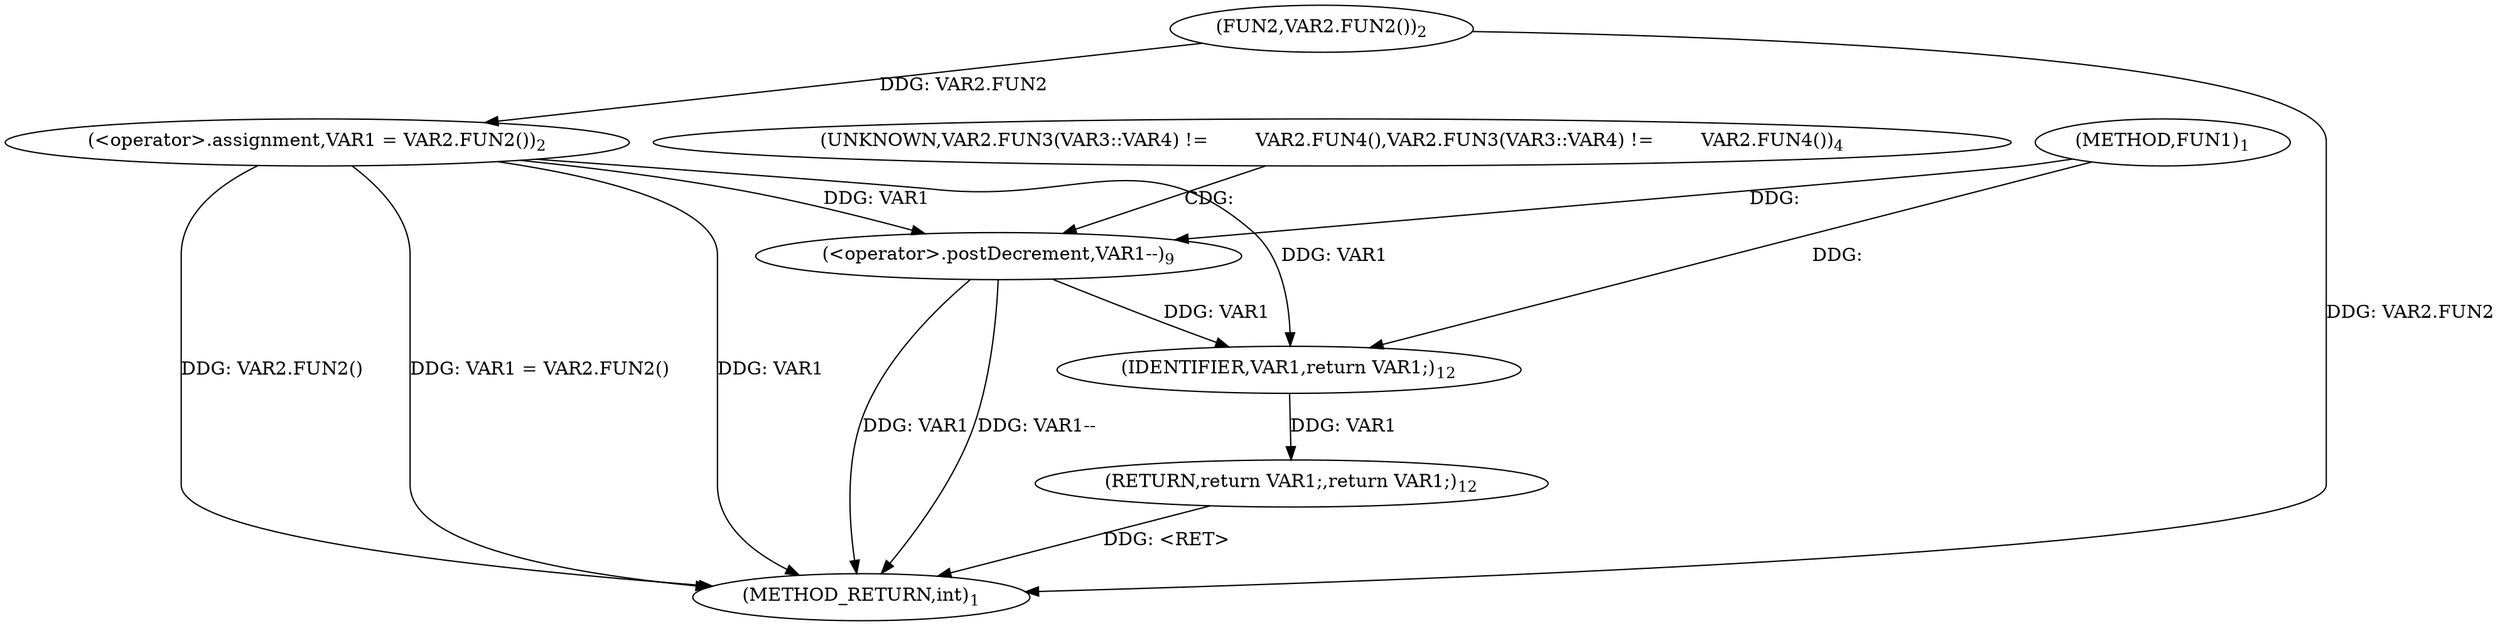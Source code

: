 digraph "FUN1" {  
"8" [label = <(METHOD,FUN1)<SUB>1</SUB>> ]
"24" [label = <(METHOD_RETURN,int)<SUB>1</SUB>> ]
"11" [label = <(&lt;operator&gt;.assignment,VAR1 = VAR2.FUN2())<SUB>2</SUB>> ]
"22" [label = <(RETURN,return VAR1;,return VAR1;)<SUB>12</SUB>> ]
"23" [label = <(IDENTIFIER,VAR1,return VAR1;)<SUB>12</SUB>> ]
"13" [label = <(FUN2,VAR2.FUN2())<SUB>2</SUB>> ]
"20" [label = <(&lt;operator&gt;.postDecrement,VAR1--)<SUB>9</SUB>> ]
"18" [label = <(UNKNOWN,VAR2.FUN3(VAR3::VAR4) !=

        VAR2.FUN4(),VAR2.FUN3(VAR3::VAR4) !=

        VAR2.FUN4())<SUB>4</SUB>> ]
  "22" -> "24"  [ label = "DDG: &lt;RET&gt;"] 
  "11" -> "24"  [ label = "DDG: VAR1"] 
  "13" -> "24"  [ label = "DDG: VAR2.FUN2"] 
  "11" -> "24"  [ label = "DDG: VAR2.FUN2()"] 
  "11" -> "24"  [ label = "DDG: VAR1 = VAR2.FUN2()"] 
  "20" -> "24"  [ label = "DDG: VAR1"] 
  "20" -> "24"  [ label = "DDG: VAR1--"] 
  "13" -> "11"  [ label = "DDG: VAR2.FUN2"] 
  "23" -> "22"  [ label = "DDG: VAR1"] 
  "11" -> "23"  [ label = "DDG: VAR1"] 
  "20" -> "23"  [ label = "DDG: VAR1"] 
  "8" -> "23"  [ label = "DDG: "] 
  "11" -> "20"  [ label = "DDG: VAR1"] 
  "8" -> "20"  [ label = "DDG: "] 
  "18" -> "20"  [ label = "CDG: "] 
}
